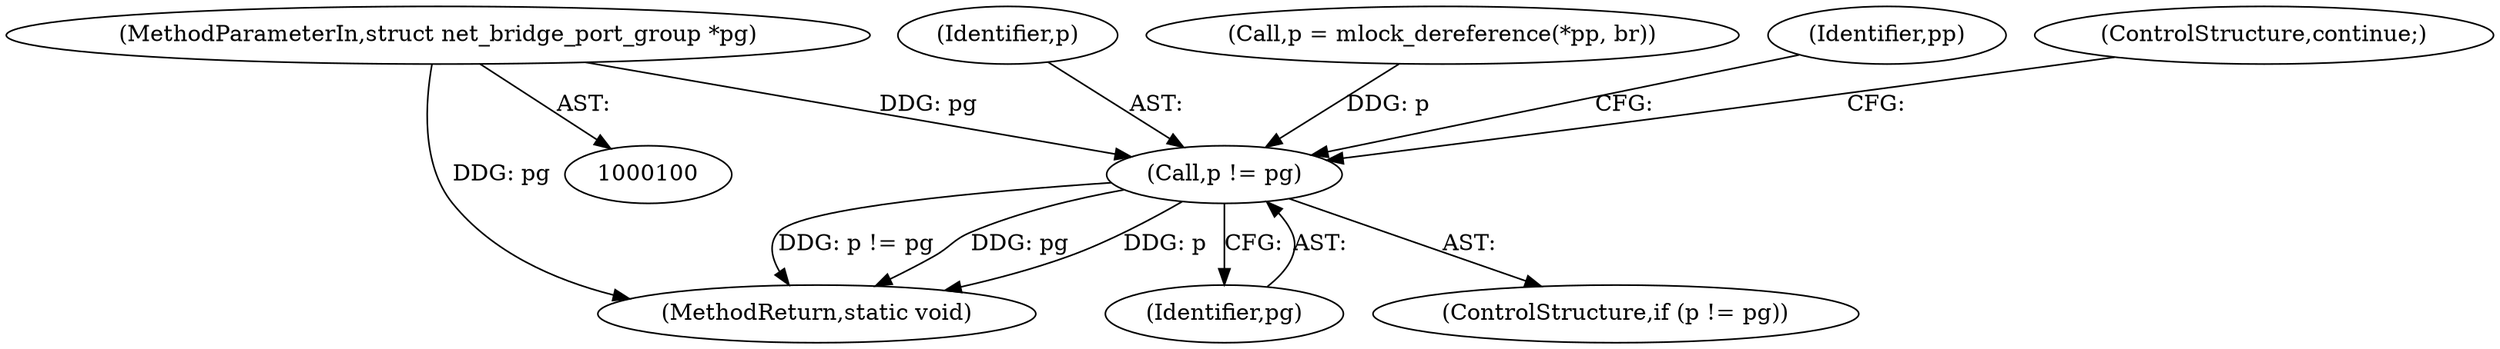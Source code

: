 digraph "0_linux_c7e8e8a8f7a70b343ca1e0f90a31e35ab2d16de1_0@pointer" {
"1000102" [label="(MethodParameterIn,struct net_bridge_port_group *pg)"];
"1000151" [label="(Call,p != pg)"];
"1000152" [label="(Identifier,p)"];
"1000102" [label="(MethodParameterIn,struct net_bridge_port_group *pg)"];
"1000150" [label="(ControlStructure,if (p != pg))"];
"1000136" [label="(Call,p = mlock_dereference(*pp, br))"];
"1000201" [label="(MethodReturn,static void)"];
"1000157" [label="(Identifier,pp)"];
"1000153" [label="(Identifier,pg)"];
"1000154" [label="(ControlStructure,continue;)"];
"1000151" [label="(Call,p != pg)"];
"1000102" -> "1000100"  [label="AST: "];
"1000102" -> "1000201"  [label="DDG: pg"];
"1000102" -> "1000151"  [label="DDG: pg"];
"1000151" -> "1000150"  [label="AST: "];
"1000151" -> "1000153"  [label="CFG: "];
"1000152" -> "1000151"  [label="AST: "];
"1000153" -> "1000151"  [label="AST: "];
"1000154" -> "1000151"  [label="CFG: "];
"1000157" -> "1000151"  [label="CFG: "];
"1000151" -> "1000201"  [label="DDG: p != pg"];
"1000151" -> "1000201"  [label="DDG: pg"];
"1000151" -> "1000201"  [label="DDG: p"];
"1000136" -> "1000151"  [label="DDG: p"];
}
